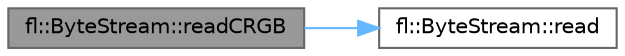 digraph "fl::ByteStream::readCRGB"
{
 // LATEX_PDF_SIZE
  bgcolor="transparent";
  edge [fontname=Helvetica,fontsize=10,labelfontname=Helvetica,labelfontsize=10];
  node [fontname=Helvetica,fontsize=10,shape=box,height=0.2,width=0.4];
  rankdir="LR";
  Node1 [id="Node000001",label="fl::ByteStream::readCRGB",height=0.2,width=0.4,color="gray40", fillcolor="grey60", style="filled", fontcolor="black",tooltip=" "];
  Node1 -> Node2 [id="edge1_Node000001_Node000002",color="steelblue1",style="solid",tooltip=" "];
  Node2 [id="Node000002",label="fl::ByteStream::read",height=0.2,width=0.4,color="grey40", fillcolor="white", style="filled",URL="$d2/d5e/classfl_1_1_byte_stream.html#ae00ff3338045b5813543c055c0254196",tooltip=" "];
}
